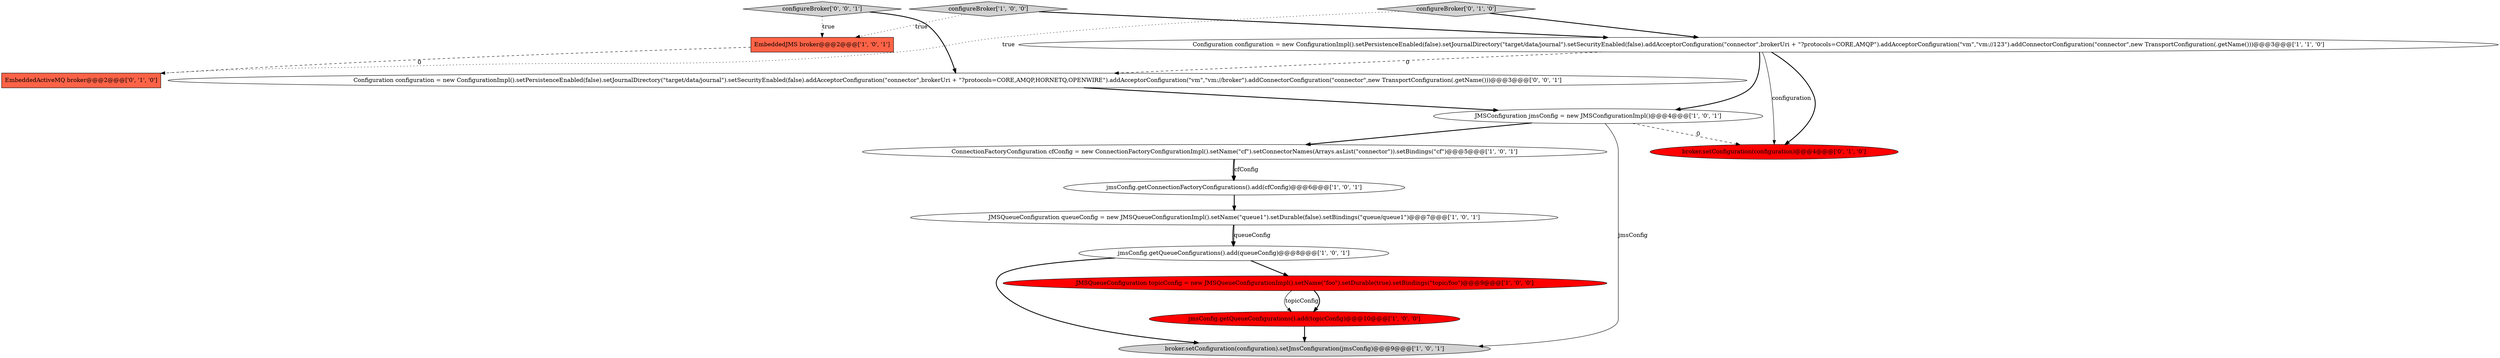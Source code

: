 digraph {
7 [style = filled, label = "EmbeddedJMS broker@@@2@@@['1', '0', '1']", fillcolor = tomato, shape = box image = "AAA0AAABBB1BBB"];
4 [style = filled, label = "JMSQueueConfiguration queueConfig = new JMSQueueConfigurationImpl().setName(\"queue1\").setDurable(false).setBindings(\"queue/queue1\")@@@7@@@['1', '0', '1']", fillcolor = white, shape = ellipse image = "AAA0AAABBB1BBB"];
5 [style = filled, label = "JMSQueueConfiguration topicConfig = new JMSQueueConfigurationImpl().setName(\"foo\").setDurable(true).setBindings(\"topic/foo\")@@@9@@@['1', '0', '0']", fillcolor = red, shape = ellipse image = "AAA1AAABBB1BBB"];
3 [style = filled, label = "jmsConfig.getQueueConfigurations().add(queueConfig)@@@8@@@['1', '0', '1']", fillcolor = white, shape = ellipse image = "AAA0AAABBB1BBB"];
12 [style = filled, label = "EmbeddedActiveMQ broker@@@2@@@['0', '1', '0']", fillcolor = tomato, shape = box image = "AAA1AAABBB2BBB"];
14 [style = filled, label = "configureBroker['0', '0', '1']", fillcolor = lightgray, shape = diamond image = "AAA0AAABBB3BBB"];
6 [style = filled, label = "JMSConfiguration jmsConfig = new JMSConfigurationImpl()@@@4@@@['1', '0', '1']", fillcolor = white, shape = ellipse image = "AAA0AAABBB1BBB"];
9 [style = filled, label = "Configuration configuration = new ConfigurationImpl().setPersistenceEnabled(false).setJournalDirectory(\"target/data/journal\").setSecurityEnabled(false).addAcceptorConfiguration(\"connector\",brokerUri + \"?protocols=CORE,AMQP\").addAcceptorConfiguration(\"vm\",\"vm://123\").addConnectorConfiguration(\"connector\",new TransportConfiguration(.getName()))@@@3@@@['1', '1', '0']", fillcolor = white, shape = ellipse image = "AAA0AAABBB1BBB"];
11 [style = filled, label = "broker.setConfiguration(configuration)@@@4@@@['0', '1', '0']", fillcolor = red, shape = ellipse image = "AAA1AAABBB2BBB"];
15 [style = filled, label = "Configuration configuration = new ConfigurationImpl().setPersistenceEnabled(false).setJournalDirectory(\"target/data/journal\").setSecurityEnabled(false).addAcceptorConfiguration(\"connector\",brokerUri + \"?protocols=CORE,AMQP,HORNETQ,OPENWIRE\").addAcceptorConfiguration(\"vm\",\"vm://broker\").addConnectorConfiguration(\"connector\",new TransportConfiguration(.getName()))@@@3@@@['0', '0', '1']", fillcolor = white, shape = ellipse image = "AAA0AAABBB3BBB"];
2 [style = filled, label = "ConnectionFactoryConfiguration cfConfig = new ConnectionFactoryConfigurationImpl().setName(\"cf\").setConnectorNames(Arrays.asList(\"connector\")).setBindings(\"cf\")@@@5@@@['1', '0', '1']", fillcolor = white, shape = ellipse image = "AAA0AAABBB1BBB"];
1 [style = filled, label = "jmsConfig.getQueueConfigurations().add(topicConfig)@@@10@@@['1', '0', '0']", fillcolor = red, shape = ellipse image = "AAA1AAABBB1BBB"];
0 [style = filled, label = "broker.setConfiguration(configuration).setJmsConfiguration(jmsConfig)@@@9@@@['1', '0', '1']", fillcolor = lightgray, shape = ellipse image = "AAA0AAABBB1BBB"];
10 [style = filled, label = "jmsConfig.getConnectionFactoryConfigurations().add(cfConfig)@@@6@@@['1', '0', '1']", fillcolor = white, shape = ellipse image = "AAA0AAABBB1BBB"];
8 [style = filled, label = "configureBroker['1', '0', '0']", fillcolor = lightgray, shape = diamond image = "AAA0AAABBB1BBB"];
13 [style = filled, label = "configureBroker['0', '1', '0']", fillcolor = lightgray, shape = diamond image = "AAA0AAABBB2BBB"];
4->3 [style = bold, label=""];
9->11 [style = bold, label=""];
13->12 [style = dotted, label="true"];
6->0 [style = solid, label="jmsConfig"];
9->11 [style = solid, label="configuration"];
5->1 [style = solid, label="topicConfig"];
6->11 [style = dashed, label="0"];
8->7 [style = dotted, label="true"];
15->6 [style = bold, label=""];
1->0 [style = bold, label=""];
2->10 [style = bold, label=""];
4->3 [style = solid, label="queueConfig"];
3->0 [style = bold, label=""];
9->6 [style = bold, label=""];
6->2 [style = bold, label=""];
5->1 [style = bold, label=""];
3->5 [style = bold, label=""];
2->10 [style = solid, label="cfConfig"];
14->7 [style = dotted, label="true"];
8->9 [style = bold, label=""];
10->4 [style = bold, label=""];
7->12 [style = dashed, label="0"];
14->15 [style = bold, label=""];
13->9 [style = bold, label=""];
9->15 [style = dashed, label="0"];
}
